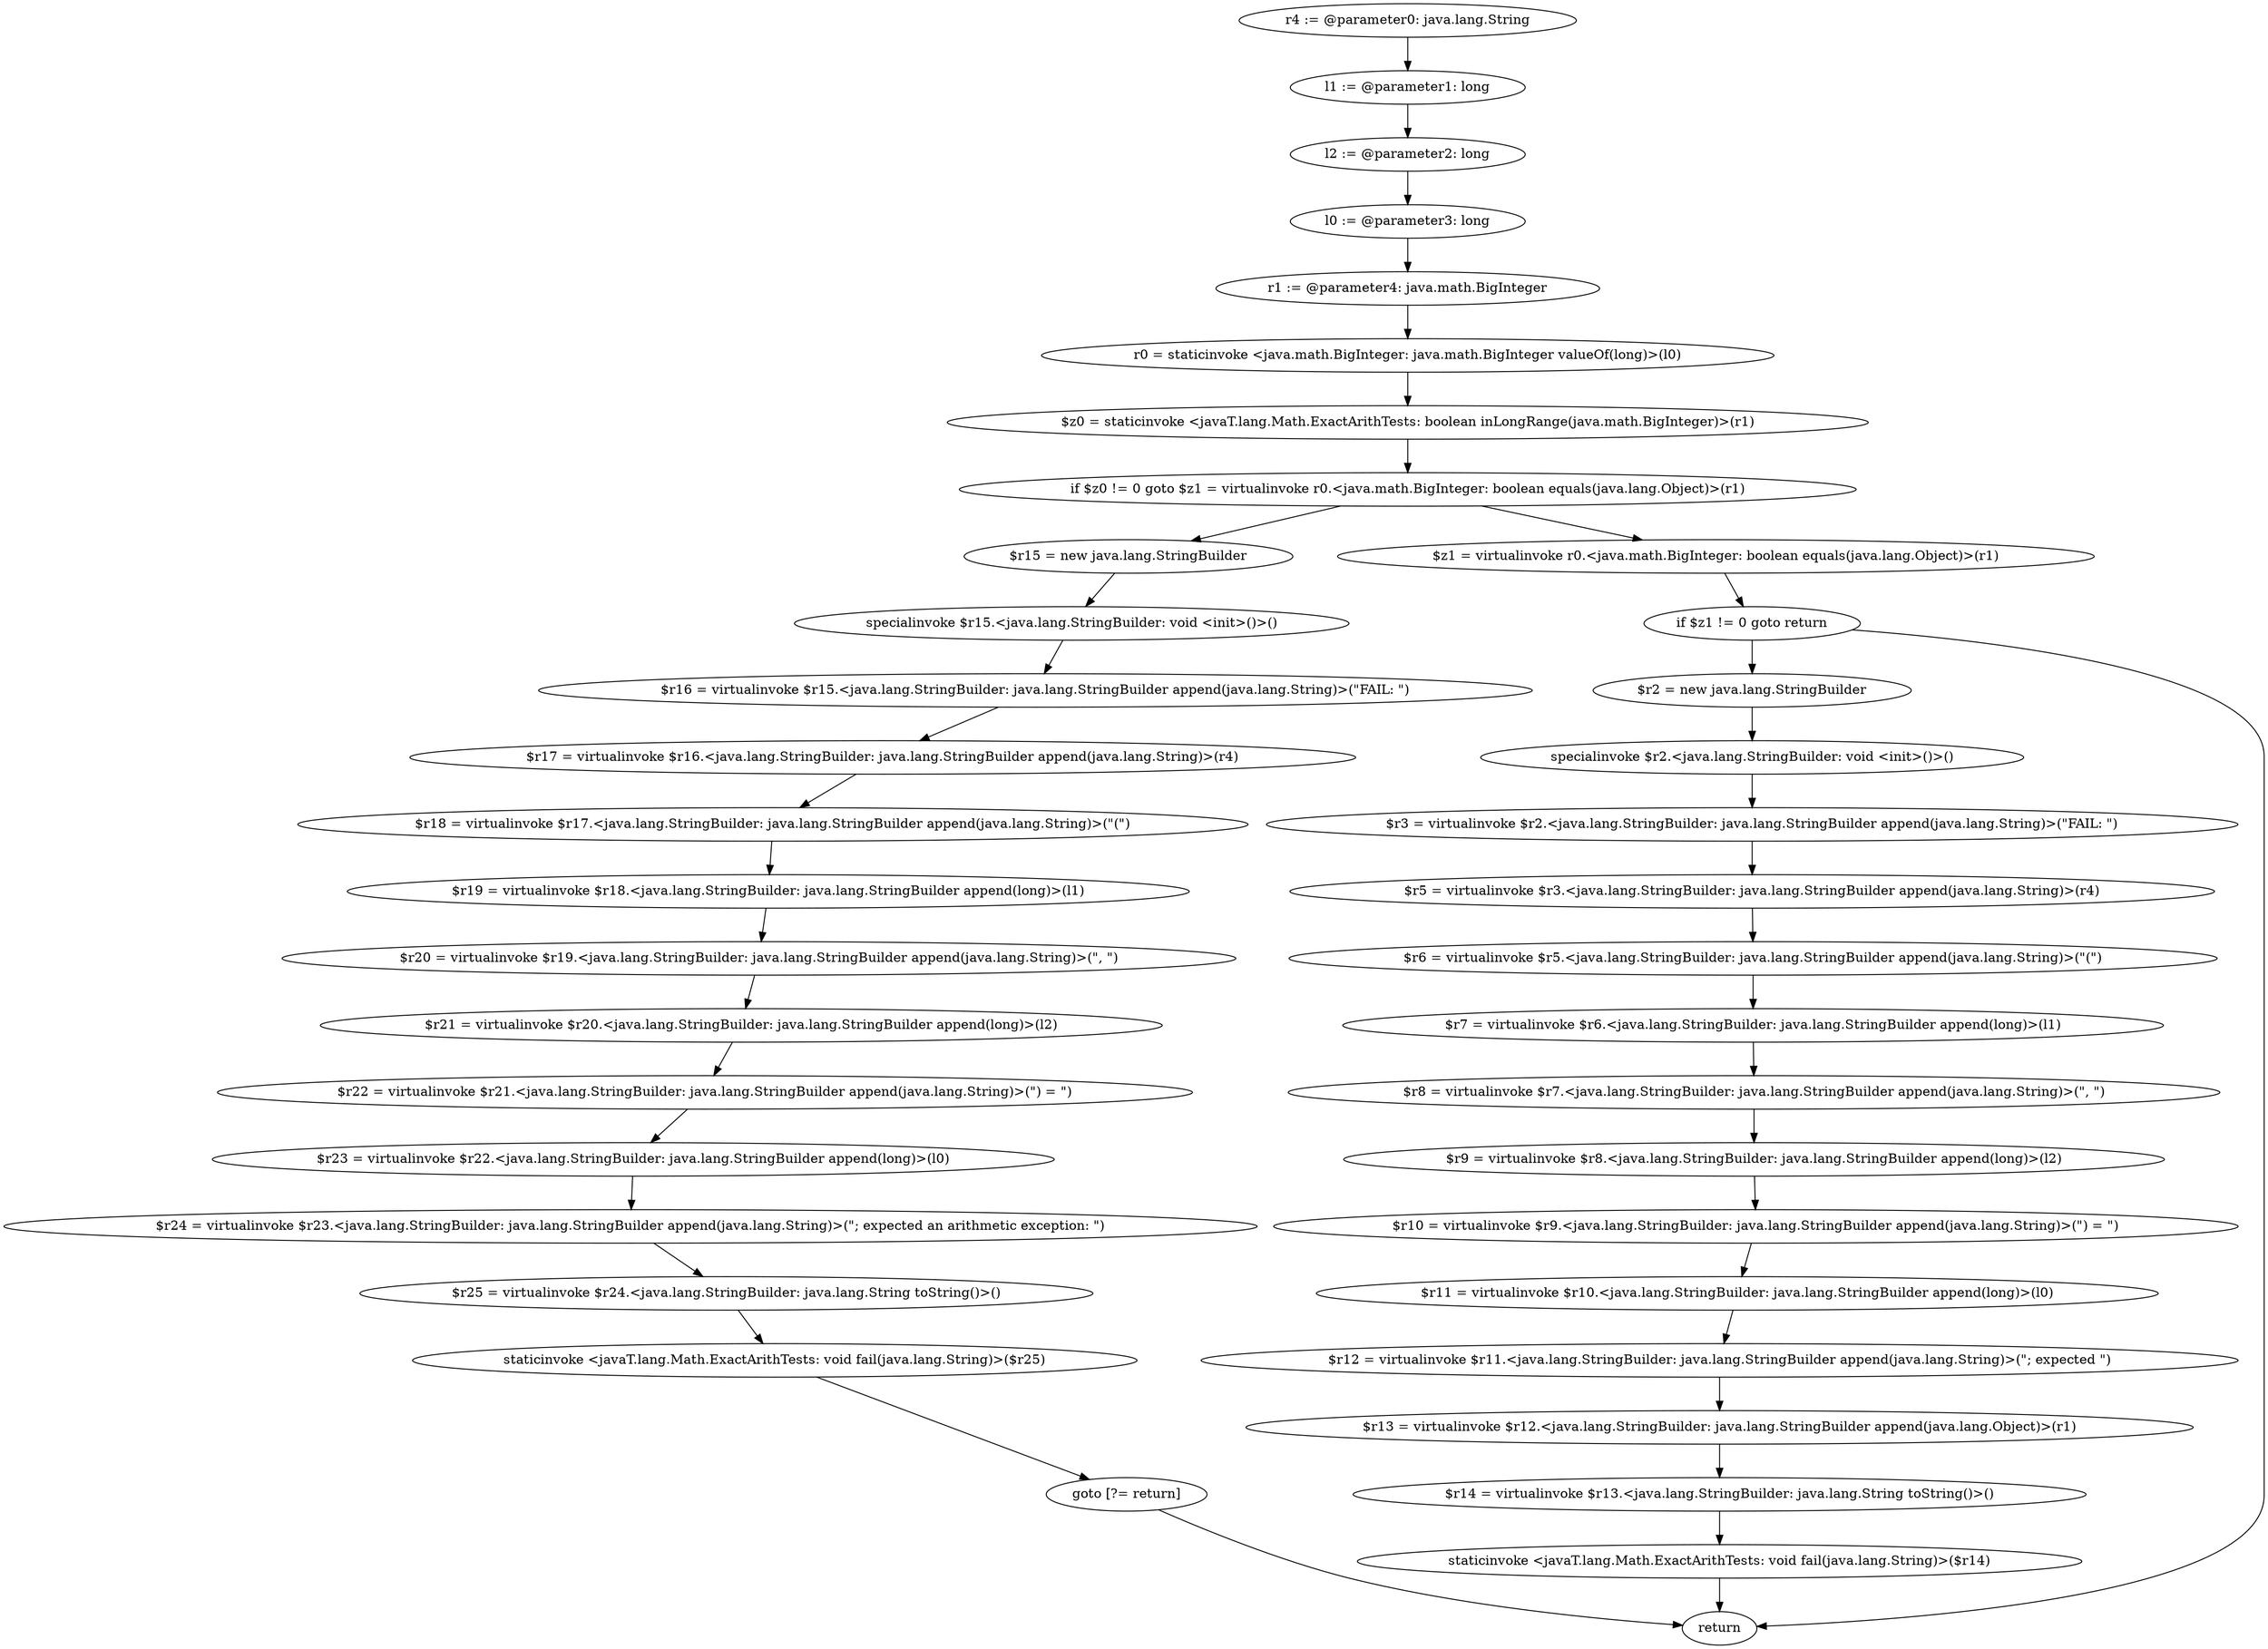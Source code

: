 digraph "unitGraph" {
    "r4 := @parameter0: java.lang.String"
    "l1 := @parameter1: long"
    "l2 := @parameter2: long"
    "l0 := @parameter3: long"
    "r1 := @parameter4: java.math.BigInteger"
    "r0 = staticinvoke <java.math.BigInteger: java.math.BigInteger valueOf(long)>(l0)"
    "$z0 = staticinvoke <javaT.lang.Math.ExactArithTests: boolean inLongRange(java.math.BigInteger)>(r1)"
    "if $z0 != 0 goto $z1 = virtualinvoke r0.<java.math.BigInteger: boolean equals(java.lang.Object)>(r1)"
    "$r15 = new java.lang.StringBuilder"
    "specialinvoke $r15.<java.lang.StringBuilder: void <init>()>()"
    "$r16 = virtualinvoke $r15.<java.lang.StringBuilder: java.lang.StringBuilder append(java.lang.String)>(\"FAIL: \")"
    "$r17 = virtualinvoke $r16.<java.lang.StringBuilder: java.lang.StringBuilder append(java.lang.String)>(r4)"
    "$r18 = virtualinvoke $r17.<java.lang.StringBuilder: java.lang.StringBuilder append(java.lang.String)>(\"(\")"
    "$r19 = virtualinvoke $r18.<java.lang.StringBuilder: java.lang.StringBuilder append(long)>(l1)"
    "$r20 = virtualinvoke $r19.<java.lang.StringBuilder: java.lang.StringBuilder append(java.lang.String)>(\", \")"
    "$r21 = virtualinvoke $r20.<java.lang.StringBuilder: java.lang.StringBuilder append(long)>(l2)"
    "$r22 = virtualinvoke $r21.<java.lang.StringBuilder: java.lang.StringBuilder append(java.lang.String)>(\") = \")"
    "$r23 = virtualinvoke $r22.<java.lang.StringBuilder: java.lang.StringBuilder append(long)>(l0)"
    "$r24 = virtualinvoke $r23.<java.lang.StringBuilder: java.lang.StringBuilder append(java.lang.String)>(\"; expected an arithmetic exception: \")"
    "$r25 = virtualinvoke $r24.<java.lang.StringBuilder: java.lang.String toString()>()"
    "staticinvoke <javaT.lang.Math.ExactArithTests: void fail(java.lang.String)>($r25)"
    "goto [?= return]"
    "$z1 = virtualinvoke r0.<java.math.BigInteger: boolean equals(java.lang.Object)>(r1)"
    "if $z1 != 0 goto return"
    "$r2 = new java.lang.StringBuilder"
    "specialinvoke $r2.<java.lang.StringBuilder: void <init>()>()"
    "$r3 = virtualinvoke $r2.<java.lang.StringBuilder: java.lang.StringBuilder append(java.lang.String)>(\"FAIL: \")"
    "$r5 = virtualinvoke $r3.<java.lang.StringBuilder: java.lang.StringBuilder append(java.lang.String)>(r4)"
    "$r6 = virtualinvoke $r5.<java.lang.StringBuilder: java.lang.StringBuilder append(java.lang.String)>(\"(\")"
    "$r7 = virtualinvoke $r6.<java.lang.StringBuilder: java.lang.StringBuilder append(long)>(l1)"
    "$r8 = virtualinvoke $r7.<java.lang.StringBuilder: java.lang.StringBuilder append(java.lang.String)>(\", \")"
    "$r9 = virtualinvoke $r8.<java.lang.StringBuilder: java.lang.StringBuilder append(long)>(l2)"
    "$r10 = virtualinvoke $r9.<java.lang.StringBuilder: java.lang.StringBuilder append(java.lang.String)>(\") = \")"
    "$r11 = virtualinvoke $r10.<java.lang.StringBuilder: java.lang.StringBuilder append(long)>(l0)"
    "$r12 = virtualinvoke $r11.<java.lang.StringBuilder: java.lang.StringBuilder append(java.lang.String)>(\"; expected \")"
    "$r13 = virtualinvoke $r12.<java.lang.StringBuilder: java.lang.StringBuilder append(java.lang.Object)>(r1)"
    "$r14 = virtualinvoke $r13.<java.lang.StringBuilder: java.lang.String toString()>()"
    "staticinvoke <javaT.lang.Math.ExactArithTests: void fail(java.lang.String)>($r14)"
    "return"
    "r4 := @parameter0: java.lang.String"->"l1 := @parameter1: long";
    "l1 := @parameter1: long"->"l2 := @parameter2: long";
    "l2 := @parameter2: long"->"l0 := @parameter3: long";
    "l0 := @parameter3: long"->"r1 := @parameter4: java.math.BigInteger";
    "r1 := @parameter4: java.math.BigInteger"->"r0 = staticinvoke <java.math.BigInteger: java.math.BigInteger valueOf(long)>(l0)";
    "r0 = staticinvoke <java.math.BigInteger: java.math.BigInteger valueOf(long)>(l0)"->"$z0 = staticinvoke <javaT.lang.Math.ExactArithTests: boolean inLongRange(java.math.BigInteger)>(r1)";
    "$z0 = staticinvoke <javaT.lang.Math.ExactArithTests: boolean inLongRange(java.math.BigInteger)>(r1)"->"if $z0 != 0 goto $z1 = virtualinvoke r0.<java.math.BigInteger: boolean equals(java.lang.Object)>(r1)";
    "if $z0 != 0 goto $z1 = virtualinvoke r0.<java.math.BigInteger: boolean equals(java.lang.Object)>(r1)"->"$r15 = new java.lang.StringBuilder";
    "if $z0 != 0 goto $z1 = virtualinvoke r0.<java.math.BigInteger: boolean equals(java.lang.Object)>(r1)"->"$z1 = virtualinvoke r0.<java.math.BigInteger: boolean equals(java.lang.Object)>(r1)";
    "$r15 = new java.lang.StringBuilder"->"specialinvoke $r15.<java.lang.StringBuilder: void <init>()>()";
    "specialinvoke $r15.<java.lang.StringBuilder: void <init>()>()"->"$r16 = virtualinvoke $r15.<java.lang.StringBuilder: java.lang.StringBuilder append(java.lang.String)>(\"FAIL: \")";
    "$r16 = virtualinvoke $r15.<java.lang.StringBuilder: java.lang.StringBuilder append(java.lang.String)>(\"FAIL: \")"->"$r17 = virtualinvoke $r16.<java.lang.StringBuilder: java.lang.StringBuilder append(java.lang.String)>(r4)";
    "$r17 = virtualinvoke $r16.<java.lang.StringBuilder: java.lang.StringBuilder append(java.lang.String)>(r4)"->"$r18 = virtualinvoke $r17.<java.lang.StringBuilder: java.lang.StringBuilder append(java.lang.String)>(\"(\")";
    "$r18 = virtualinvoke $r17.<java.lang.StringBuilder: java.lang.StringBuilder append(java.lang.String)>(\"(\")"->"$r19 = virtualinvoke $r18.<java.lang.StringBuilder: java.lang.StringBuilder append(long)>(l1)";
    "$r19 = virtualinvoke $r18.<java.lang.StringBuilder: java.lang.StringBuilder append(long)>(l1)"->"$r20 = virtualinvoke $r19.<java.lang.StringBuilder: java.lang.StringBuilder append(java.lang.String)>(\", \")";
    "$r20 = virtualinvoke $r19.<java.lang.StringBuilder: java.lang.StringBuilder append(java.lang.String)>(\", \")"->"$r21 = virtualinvoke $r20.<java.lang.StringBuilder: java.lang.StringBuilder append(long)>(l2)";
    "$r21 = virtualinvoke $r20.<java.lang.StringBuilder: java.lang.StringBuilder append(long)>(l2)"->"$r22 = virtualinvoke $r21.<java.lang.StringBuilder: java.lang.StringBuilder append(java.lang.String)>(\") = \")";
    "$r22 = virtualinvoke $r21.<java.lang.StringBuilder: java.lang.StringBuilder append(java.lang.String)>(\") = \")"->"$r23 = virtualinvoke $r22.<java.lang.StringBuilder: java.lang.StringBuilder append(long)>(l0)";
    "$r23 = virtualinvoke $r22.<java.lang.StringBuilder: java.lang.StringBuilder append(long)>(l0)"->"$r24 = virtualinvoke $r23.<java.lang.StringBuilder: java.lang.StringBuilder append(java.lang.String)>(\"; expected an arithmetic exception: \")";
    "$r24 = virtualinvoke $r23.<java.lang.StringBuilder: java.lang.StringBuilder append(java.lang.String)>(\"; expected an arithmetic exception: \")"->"$r25 = virtualinvoke $r24.<java.lang.StringBuilder: java.lang.String toString()>()";
    "$r25 = virtualinvoke $r24.<java.lang.StringBuilder: java.lang.String toString()>()"->"staticinvoke <javaT.lang.Math.ExactArithTests: void fail(java.lang.String)>($r25)";
    "staticinvoke <javaT.lang.Math.ExactArithTests: void fail(java.lang.String)>($r25)"->"goto [?= return]";
    "goto [?= return]"->"return";
    "$z1 = virtualinvoke r0.<java.math.BigInteger: boolean equals(java.lang.Object)>(r1)"->"if $z1 != 0 goto return";
    "if $z1 != 0 goto return"->"$r2 = new java.lang.StringBuilder";
    "if $z1 != 0 goto return"->"return";
    "$r2 = new java.lang.StringBuilder"->"specialinvoke $r2.<java.lang.StringBuilder: void <init>()>()";
    "specialinvoke $r2.<java.lang.StringBuilder: void <init>()>()"->"$r3 = virtualinvoke $r2.<java.lang.StringBuilder: java.lang.StringBuilder append(java.lang.String)>(\"FAIL: \")";
    "$r3 = virtualinvoke $r2.<java.lang.StringBuilder: java.lang.StringBuilder append(java.lang.String)>(\"FAIL: \")"->"$r5 = virtualinvoke $r3.<java.lang.StringBuilder: java.lang.StringBuilder append(java.lang.String)>(r4)";
    "$r5 = virtualinvoke $r3.<java.lang.StringBuilder: java.lang.StringBuilder append(java.lang.String)>(r4)"->"$r6 = virtualinvoke $r5.<java.lang.StringBuilder: java.lang.StringBuilder append(java.lang.String)>(\"(\")";
    "$r6 = virtualinvoke $r5.<java.lang.StringBuilder: java.lang.StringBuilder append(java.lang.String)>(\"(\")"->"$r7 = virtualinvoke $r6.<java.lang.StringBuilder: java.lang.StringBuilder append(long)>(l1)";
    "$r7 = virtualinvoke $r6.<java.lang.StringBuilder: java.lang.StringBuilder append(long)>(l1)"->"$r8 = virtualinvoke $r7.<java.lang.StringBuilder: java.lang.StringBuilder append(java.lang.String)>(\", \")";
    "$r8 = virtualinvoke $r7.<java.lang.StringBuilder: java.lang.StringBuilder append(java.lang.String)>(\", \")"->"$r9 = virtualinvoke $r8.<java.lang.StringBuilder: java.lang.StringBuilder append(long)>(l2)";
    "$r9 = virtualinvoke $r8.<java.lang.StringBuilder: java.lang.StringBuilder append(long)>(l2)"->"$r10 = virtualinvoke $r9.<java.lang.StringBuilder: java.lang.StringBuilder append(java.lang.String)>(\") = \")";
    "$r10 = virtualinvoke $r9.<java.lang.StringBuilder: java.lang.StringBuilder append(java.lang.String)>(\") = \")"->"$r11 = virtualinvoke $r10.<java.lang.StringBuilder: java.lang.StringBuilder append(long)>(l0)";
    "$r11 = virtualinvoke $r10.<java.lang.StringBuilder: java.lang.StringBuilder append(long)>(l0)"->"$r12 = virtualinvoke $r11.<java.lang.StringBuilder: java.lang.StringBuilder append(java.lang.String)>(\"; expected \")";
    "$r12 = virtualinvoke $r11.<java.lang.StringBuilder: java.lang.StringBuilder append(java.lang.String)>(\"; expected \")"->"$r13 = virtualinvoke $r12.<java.lang.StringBuilder: java.lang.StringBuilder append(java.lang.Object)>(r1)";
    "$r13 = virtualinvoke $r12.<java.lang.StringBuilder: java.lang.StringBuilder append(java.lang.Object)>(r1)"->"$r14 = virtualinvoke $r13.<java.lang.StringBuilder: java.lang.String toString()>()";
    "$r14 = virtualinvoke $r13.<java.lang.StringBuilder: java.lang.String toString()>()"->"staticinvoke <javaT.lang.Math.ExactArithTests: void fail(java.lang.String)>($r14)";
    "staticinvoke <javaT.lang.Math.ExactArithTests: void fail(java.lang.String)>($r14)"->"return";
}
